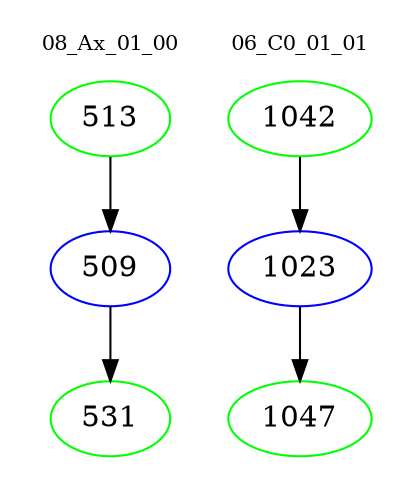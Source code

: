 digraph{
subgraph cluster_0 {
color = white
label = "08_Ax_01_00";
fontsize=10;
T0_513 [label="513", color="green"]
T0_513 -> T0_509 [color="black"]
T0_509 [label="509", color="blue"]
T0_509 -> T0_531 [color="black"]
T0_531 [label="531", color="green"]
}
subgraph cluster_1 {
color = white
label = "06_C0_01_01";
fontsize=10;
T1_1042 [label="1042", color="green"]
T1_1042 -> T1_1023 [color="black"]
T1_1023 [label="1023", color="blue"]
T1_1023 -> T1_1047 [color="black"]
T1_1047 [label="1047", color="green"]
}
}
